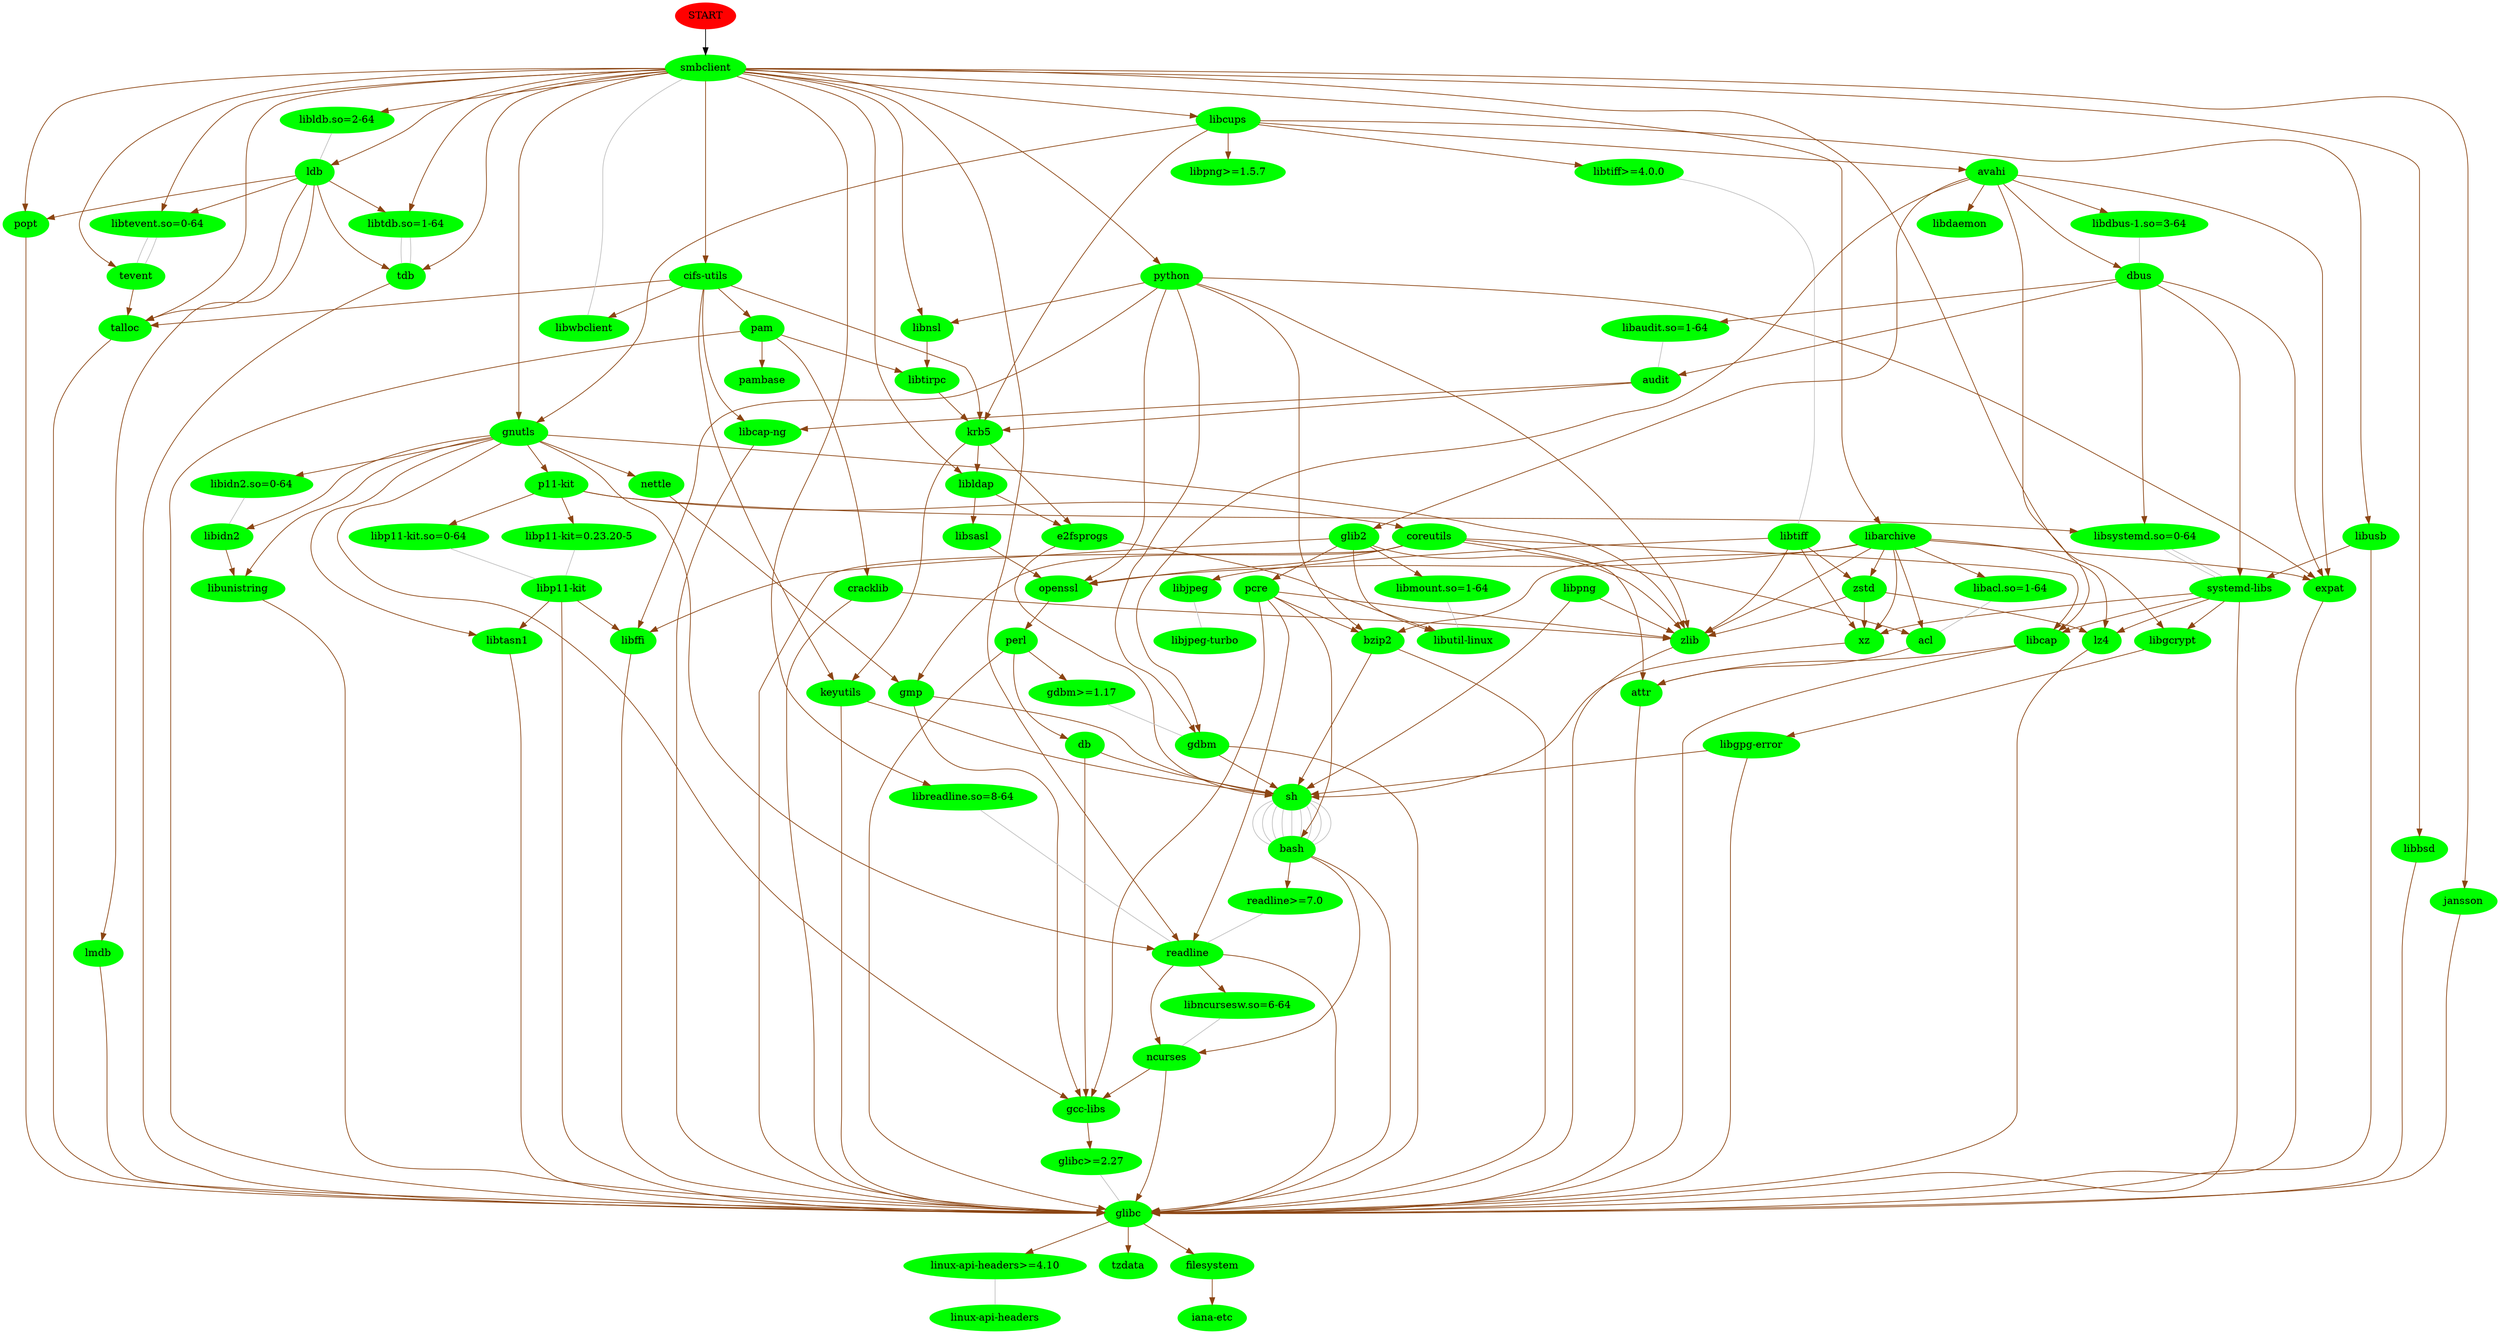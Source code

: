 digraph G { START [color=red, style=filled];
node [style=filled, color=green];
 "START" -> "smbclient";
"smbclient" -> "popt" [color=chocolate4];
"popt" -> "glibc" [color=chocolate4];
"glibc" -> "linux-api-headers>=4.10" [color=chocolate4];
"linux-api-headers>=4.10" -> "linux-api-headers" [arrowhead=none, color=grey];
"glibc" -> "tzdata" [color=chocolate4];
"glibc" -> "filesystem" [color=chocolate4];
"filesystem" -> "iana-etc" [color=chocolate4];
"smbclient" -> "cifs-utils" [color=chocolate4];
"cifs-utils" -> "libcap-ng" [color=chocolate4];
"libcap-ng" -> "glibc" [color=chocolate4];
"cifs-utils" -> "keyutils" [color=chocolate4];
"keyutils" -> "glibc" [color=chocolate4];
"keyutils" -> "sh" [color=chocolate4];
"sh" -> "bash" [arrowhead=none, color=grey];
"bash" -> "readline>=7.0" [color=chocolate4];
"readline>=7.0" -> "readline" [arrowhead=none, color=grey];
"readline" -> "glibc" [color=chocolate4];
"readline" -> "ncurses" [color=chocolate4];
"ncurses" -> "glibc" [color=chocolate4];
"ncurses" -> "gcc-libs" [color=chocolate4];
"gcc-libs" -> "glibc>=2.27" [color=chocolate4];
"glibc>=2.27" -> "glibc" [arrowhead=none, color=grey];
"readline" -> "libncursesw.so=6-64" [color=chocolate4];
"libncursesw.so=6-64" -> "ncurses" [arrowhead=none, color=grey];
"bash" -> "glibc" [color=chocolate4];
"bash" -> "ncurses" [color=chocolate4];
"cifs-utils" -> "krb5" [color=chocolate4];
"krb5" -> "e2fsprogs" [color=chocolate4];
"e2fsprogs" -> "sh" [color=chocolate4];
"sh" -> "bash" [arrowhead=none, color=grey];
"e2fsprogs" -> "libutil-linux" [color=chocolate4];
"krb5" -> "libldap" [color=chocolate4];
"libldap" -> "libsasl" [color=chocolate4];
"libsasl" -> "openssl" [color=chocolate4];
"openssl" -> "perl" [color=chocolate4];
"perl" -> "gdbm>=1.17" [color=chocolate4];
"gdbm>=1.17" -> "gdbm" [arrowhead=none, color=grey];
"gdbm" -> "glibc" [color=chocolate4];
"gdbm" -> "sh" [color=chocolate4];
"sh" -> "bash" [arrowhead=none, color=grey];
"perl" -> "db" [color=chocolate4];
"db" -> "gcc-libs" [color=chocolate4];
"db" -> "sh" [color=chocolate4];
"sh" -> "bash" [arrowhead=none, color=grey];
"perl" -> "glibc" [color=chocolate4];
"libldap" -> "e2fsprogs" [color=chocolate4];
"krb5" -> "keyutils" [color=chocolate4];
"cifs-utils" -> "talloc" [color=chocolate4];
"talloc" -> "glibc" [color=chocolate4];
"cifs-utils" -> "libwbclient" [color=chocolate4];
"libwbclient" -> "smbclient" [arrowhead=none, color=grey];
"cifs-utils" -> "pam" [color=chocolate4];
"pam" -> "glibc" [color=chocolate4];
"pam" -> "cracklib" [color=chocolate4];
"cracklib" -> "glibc" [color=chocolate4];
"cracklib" -> "zlib" [color=chocolate4];
"zlib" -> "glibc" [color=chocolate4];
"pam" -> "libtirpc" [color=chocolate4];
"libtirpc" -> "krb5" [color=chocolate4];
"pam" -> "pambase" [color=chocolate4];
"smbclient" -> "tdb" [color=chocolate4];
"tdb" -> "glibc" [color=chocolate4];
"smbclient" -> "ldb" [color=chocolate4];
"ldb" -> "talloc" [color=chocolate4];
"ldb" -> "libtevent.so=0-64" [color=chocolate4];
"libtevent.so=0-64" -> "tevent" [arrowhead=none, color=grey];
"tevent" -> "talloc" [color=chocolate4];
"ldb" -> "tdb" [color=chocolate4];
"ldb" -> "libtdb.so=1-64" [color=chocolate4];
"libtdb.so=1-64" -> "tdb" [arrowhead=none, color=grey];
"ldb" -> "popt" [color=chocolate4];
"ldb" -> "lmdb" [color=chocolate4];
"lmdb" -> "glibc" [color=chocolate4];
"smbclient" -> "tevent" [color=chocolate4];
"smbclient" -> "libgcrypt" [color=chocolate4];
"libgcrypt" -> "libgpg-error" [color=chocolate4];
"libgpg-error" -> "glibc" [color=chocolate4];
"libgpg-error" -> "sh" [color=chocolate4];
"sh" -> "bash" [arrowhead=none, color=grey];
"smbclient" -> "python" [color=chocolate4];
"python" -> "expat" [color=chocolate4];
"expat" -> "glibc" [color=chocolate4];
"python" -> "bzip2" [color=chocolate4];
"bzip2" -> "glibc" [color=chocolate4];
"bzip2" -> "sh" [color=chocolate4];
"sh" -> "bash" [arrowhead=none, color=grey];
"python" -> "gdbm" [color=chocolate4];
"python" -> "openssl" [color=chocolate4];
"python" -> "libffi" [color=chocolate4];
"libffi" -> "glibc" [color=chocolate4];
"python" -> "zlib" [color=chocolate4];
"python" -> "libnsl" [color=chocolate4];
"libnsl" -> "libtirpc" [color=chocolate4];
"smbclient" -> "talloc" [color=chocolate4];
"smbclient" -> "readline" [color=chocolate4];
"smbclient" -> "gnutls" [color=chocolate4];
"gnutls" -> "gcc-libs" [color=chocolate4];
"gnutls" -> "libtasn1" [color=chocolate4];
"libtasn1" -> "glibc" [color=chocolate4];
"gnutls" -> "readline" [color=chocolate4];
"gnutls" -> "zlib" [color=chocolate4];
"gnutls" -> "nettle" [color=chocolate4];
"nettle" -> "gmp" [color=chocolate4];
"gmp" -> "gcc-libs" [color=chocolate4];
"gmp" -> "sh" [color=chocolate4];
"sh" -> "bash" [arrowhead=none, color=grey];
"gnutls" -> "p11-kit" [color=chocolate4];
"p11-kit" -> "libp11-kit=0.23.20-5" [color=chocolate4];
"libp11-kit=0.23.20-5" -> "libp11-kit" [arrowhead=none, color=grey];
"libp11-kit" -> "glibc" [color=chocolate4];
"libp11-kit" -> "libtasn1" [color=chocolate4];
"libp11-kit" -> "libffi" [color=chocolate4];
"p11-kit" -> "coreutils" [color=chocolate4];
"coreutils" -> "glibc" [color=chocolate4];
"coreutils" -> "acl" [color=chocolate4];
"acl" -> "attr" [color=chocolate4];
"attr" -> "glibc" [color=chocolate4];
"coreutils" -> "attr" [color=chocolate4];
"coreutils" -> "gmp" [color=chocolate4];
"coreutils" -> "libcap" [color=chocolate4];
"libcap" -> "glibc" [color=chocolate4];
"libcap" -> "attr" [color=chocolate4];
"coreutils" -> "openssl" [color=chocolate4];
"p11-kit" -> "libp11-kit.so=0-64" [color=chocolate4];
"libp11-kit.so=0-64" -> "libp11-kit" [arrowhead=none, color=grey];
"p11-kit" -> "libsystemd.so=0-64" [color=chocolate4];
"libsystemd.so=0-64" -> "systemd-libs" [arrowhead=none, color=grey];
"systemd-libs" -> "glibc" [color=chocolate4];
"systemd-libs" -> "libcap" [color=chocolate4];
"systemd-libs" -> "libgcrypt" [color=chocolate4];
"systemd-libs" -> "lz4" [color=chocolate4];
"lz4" -> "glibc" [color=chocolate4];
"systemd-libs" -> "xz" [color=chocolate4];
"xz" -> "sh" [color=chocolate4];
"sh" -> "bash" [arrowhead=none, color=grey];
"gnutls" -> "libidn2" [color=chocolate4];
"libidn2" -> "libunistring" [color=chocolate4];
"libunistring" -> "glibc" [color=chocolate4];
"gnutls" -> "libidn2.so=0-64" [color=chocolate4];
"libidn2.so=0-64" -> "libidn2" [arrowhead=none, color=grey];
"gnutls" -> "libunistring" [color=chocolate4];
"smbclient" -> "libbsd" [color=chocolate4];
"libbsd" -> "glibc" [color=chocolate4];
"smbclient" -> "libldap" [color=chocolate4];
"smbclient" -> "libcups" [color=chocolate4];
"libcups" -> "gnutls" [color=chocolate4];
"libcups" -> "libtiff>=4.0.0" [color=chocolate4];
"libtiff>=4.0.0" -> "libtiff" [arrowhead=none, color=grey];
"libtiff" -> "libjpeg" [color=chocolate4];
"libjpeg" -> "libjpeg-turbo" [arrowhead=none, color=grey];
"libtiff" -> "zlib" [color=chocolate4];
"libtiff" -> "xz" [color=chocolate4];
"libtiff" -> "zstd" [color=chocolate4];
"zstd" -> "zlib" [color=chocolate4];
"zstd" -> "xz" [color=chocolate4];
"zstd" -> "lz4" [color=chocolate4];
"libcups" -> "libpng>=1.5.7" [color=chocolate4];
"libpng" -> "zlib" [color=chocolate4];
"libpng" -> "sh" [color=chocolate4];
"sh" -> "bash" [arrowhead=none, color=grey];
"libcups" -> "krb5" [color=chocolate4];
"libcups" -> "avahi" [color=chocolate4];
"avahi" -> "expat" [color=chocolate4];
"avahi" -> "libdaemon" [color=chocolate4];
"avahi" -> "glib2" [color=chocolate4];
"glib2" -> "pcre" [color=chocolate4];
"pcre" -> "gcc-libs" [color=chocolate4];
"pcre" -> "readline" [color=chocolate4];
"pcre" -> "zlib" [color=chocolate4];
"pcre" -> "bzip2" [color=chocolate4];
"pcre" -> "bash" [color=chocolate4];
"glib2" -> "libffi" [color=chocolate4];
"glib2" -> "libutil-linux" [color=chocolate4];
"glib2" -> "zlib" [color=chocolate4];
"glib2" -> "libmount.so=1-64" [color=chocolate4];
"libmount.so=1-64" -> "libutil-linux" [arrowhead=none, color=grey];
"avahi" -> "libcap" [color=chocolate4];
"avahi" -> "gdbm" [color=chocolate4];
"avahi" -> "dbus" [color=chocolate4];
"dbus" -> "systemd-libs" [color=chocolate4];
"dbus" -> "expat" [color=chocolate4];
"dbus" -> "audit" [color=chocolate4];
"audit" -> "krb5" [color=chocolate4];
"audit" -> "libcap-ng" [color=chocolate4];
"dbus" -> "libsystemd.so=0-64" [color=chocolate4];
"libsystemd.so=0-64" -> "systemd-libs" [arrowhead=none, color=grey];
"dbus" -> "libaudit.so=1-64" [color=chocolate4];
"libaudit.so=1-64" -> "audit" [arrowhead=none, color=grey];
"avahi" -> "libdbus-1.so=3-64" [color=chocolate4];
"libdbus-1.so=3-64" -> "dbus" [arrowhead=none, color=grey];
"libcups" -> "libusb" [color=chocolate4];
"libusb" -> "glibc" [color=chocolate4];
"libusb" -> "systemd-libs" [color=chocolate4];
"smbclient" -> "libarchive" [color=chocolate4];
"libarchive" -> "acl" [color=chocolate4];
"libarchive" -> "libacl.so=1-64" [color=chocolate4];
"libacl.so=1-64" -> "acl" [arrowhead=none, color=grey];
"libarchive" -> "bzip2" [color=chocolate4];
"libarchive" -> "expat" [color=chocolate4];
"libarchive" -> "lz4" [color=chocolate4];
"libarchive" -> "openssl" [color=chocolate4];
"libarchive" -> "xz" [color=chocolate4];
"libarchive" -> "zlib" [color=chocolate4];
"libarchive" -> "zstd" [color=chocolate4];
"smbclient" -> "libnsl" [color=chocolate4];
"smbclient" -> "jansson" [color=chocolate4];
"jansson" -> "glibc" [color=chocolate4];
"smbclient" -> "libldb.so=2-64" [color=chocolate4];
"libldb.so=2-64" -> "ldb" [arrowhead=none, color=grey];
"smbclient" -> "libtdb.so=1-64" [color=chocolate4];
"libtdb.so=1-64" -> "tdb" [arrowhead=none, color=grey];
"smbclient" -> "libtevent.so=0-64" [color=chocolate4];
"libtevent.so=0-64" -> "tevent" [arrowhead=none, color=grey];
"smbclient" -> "libreadline.so=8-64" [color=chocolate4];
"libreadline.so=8-64" -> "readline" [arrowhead=none, color=grey];
}
